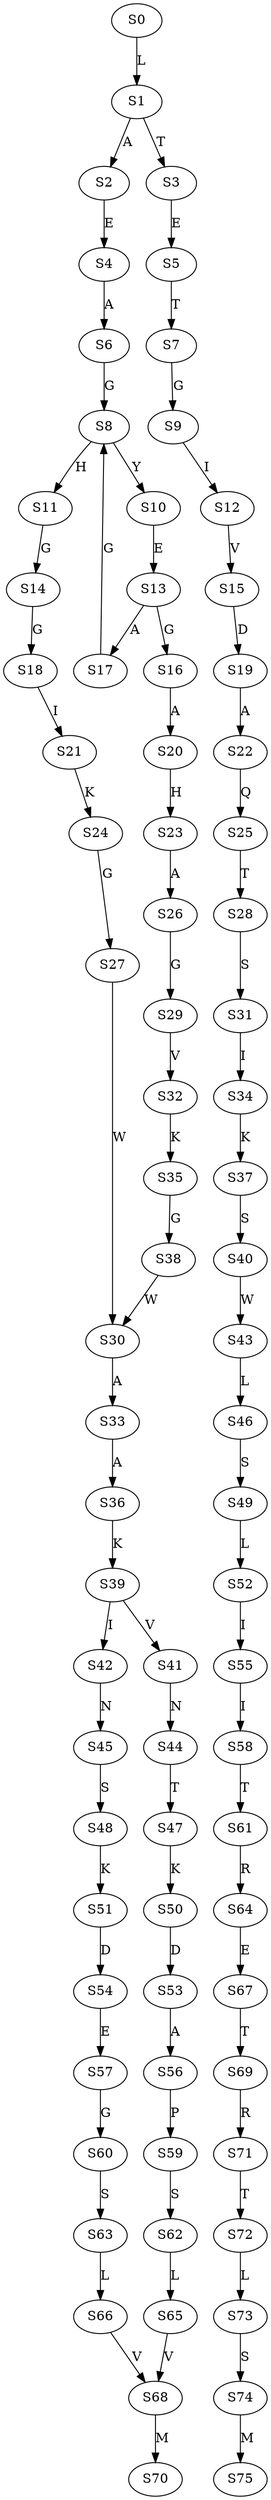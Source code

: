 strict digraph  {
	S0 -> S1 [ label = L ];
	S1 -> S2 [ label = A ];
	S1 -> S3 [ label = T ];
	S2 -> S4 [ label = E ];
	S3 -> S5 [ label = E ];
	S4 -> S6 [ label = A ];
	S5 -> S7 [ label = T ];
	S6 -> S8 [ label = G ];
	S7 -> S9 [ label = G ];
	S8 -> S10 [ label = Y ];
	S8 -> S11 [ label = H ];
	S9 -> S12 [ label = I ];
	S10 -> S13 [ label = E ];
	S11 -> S14 [ label = G ];
	S12 -> S15 [ label = V ];
	S13 -> S16 [ label = G ];
	S13 -> S17 [ label = A ];
	S14 -> S18 [ label = G ];
	S15 -> S19 [ label = D ];
	S16 -> S20 [ label = A ];
	S17 -> S8 [ label = G ];
	S18 -> S21 [ label = I ];
	S19 -> S22 [ label = A ];
	S20 -> S23 [ label = H ];
	S21 -> S24 [ label = K ];
	S22 -> S25 [ label = Q ];
	S23 -> S26 [ label = A ];
	S24 -> S27 [ label = G ];
	S25 -> S28 [ label = T ];
	S26 -> S29 [ label = G ];
	S27 -> S30 [ label = W ];
	S28 -> S31 [ label = S ];
	S29 -> S32 [ label = V ];
	S30 -> S33 [ label = A ];
	S31 -> S34 [ label = I ];
	S32 -> S35 [ label = K ];
	S33 -> S36 [ label = A ];
	S34 -> S37 [ label = K ];
	S35 -> S38 [ label = G ];
	S36 -> S39 [ label = K ];
	S37 -> S40 [ label = S ];
	S38 -> S30 [ label = W ];
	S39 -> S41 [ label = V ];
	S39 -> S42 [ label = I ];
	S40 -> S43 [ label = W ];
	S41 -> S44 [ label = N ];
	S42 -> S45 [ label = N ];
	S43 -> S46 [ label = L ];
	S44 -> S47 [ label = T ];
	S45 -> S48 [ label = S ];
	S46 -> S49 [ label = S ];
	S47 -> S50 [ label = K ];
	S48 -> S51 [ label = K ];
	S49 -> S52 [ label = L ];
	S50 -> S53 [ label = D ];
	S51 -> S54 [ label = D ];
	S52 -> S55 [ label = I ];
	S53 -> S56 [ label = A ];
	S54 -> S57 [ label = E ];
	S55 -> S58 [ label = I ];
	S56 -> S59 [ label = P ];
	S57 -> S60 [ label = G ];
	S58 -> S61 [ label = T ];
	S59 -> S62 [ label = S ];
	S60 -> S63 [ label = S ];
	S61 -> S64 [ label = R ];
	S62 -> S65 [ label = L ];
	S63 -> S66 [ label = L ];
	S64 -> S67 [ label = E ];
	S65 -> S68 [ label = V ];
	S66 -> S68 [ label = V ];
	S67 -> S69 [ label = T ];
	S68 -> S70 [ label = M ];
	S69 -> S71 [ label = R ];
	S71 -> S72 [ label = T ];
	S72 -> S73 [ label = L ];
	S73 -> S74 [ label = S ];
	S74 -> S75 [ label = M ];
}
